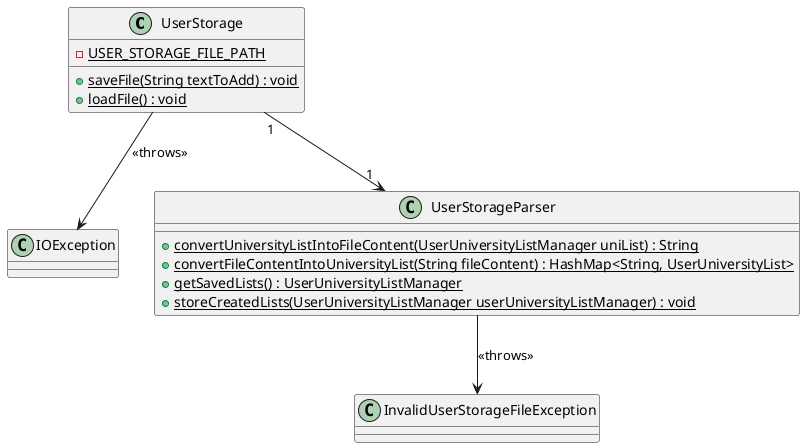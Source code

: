 @startuml

class UserStorage {
    {static} - USER_STORAGE_FILE_PATH

    {static} + saveFile(String textToAdd) : void
    {static} + loadFile() : void
}

class IOException {

}

class UserStorageParser {
    {static} + convertUniversityListIntoFileContent(UserUniversityListManager uniList) : String
    {static} + convertFileContentIntoUniversityList(String fileContent) : HashMap<String, UserUniversityList>
    {static} + getSavedLists() : UserUniversityListManager
    {static} + storeCreatedLists(UserUniversityListManager userUniversityListManager) : void
}

class InvalidUserStorageFileException {

}

UserStorage --> IOException : <<throws>>
UserStorage "1" --> "1" UserStorageParser
UserStorageParser --> InvalidUserStorageFileException : << throws>>
@enduml